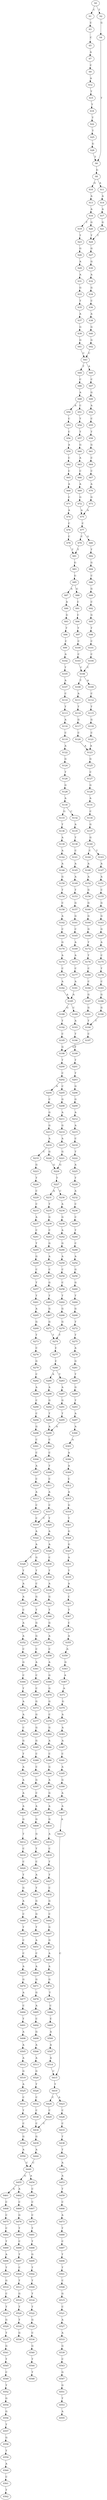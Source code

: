 strict digraph  {
	S0 -> S1 [ label = C ];
	S0 -> S2 [ label = T ];
	S1 -> S3 [ label = C ];
	S2 -> S4 [ label = G ];
	S3 -> S5 [ label = C ];
	S4 -> S6 [ label = T ];
	S5 -> S7 [ label = A ];
	S6 -> S8 [ label = G ];
	S7 -> S9 [ label = C ];
	S8 -> S10 [ label = G ];
	S8 -> S11 [ label = A ];
	S9 -> S12 [ label = A ];
	S10 -> S13 [ label = A ];
	S11 -> S14 [ label = A ];
	S12 -> S15 [ label = T ];
	S13 -> S16 [ label = A ];
	S14 -> S17 [ label = A ];
	S15 -> S18 [ label = T ];
	S16 -> S19 [ label = T ];
	S16 -> S20 [ label = G ];
	S17 -> S21 [ label = G ];
	S18 -> S22 [ label = T ];
	S19 -> S23 [ label = T ];
	S20 -> S24 [ label = T ];
	S21 -> S24 [ label = T ];
	S22 -> S25 [ label = T ];
	S23 -> S26 [ label = G ];
	S24 -> S27 [ label = G ];
	S25 -> S28 [ label = G ];
	S26 -> S29 [ label = A ];
	S27 -> S30 [ label = G ];
	S28 -> S6 [ label = T ];
	S29 -> S31 [ label = A ];
	S30 -> S32 [ label = A ];
	S31 -> S33 [ label = G ];
	S32 -> S34 [ label = G ];
	S33 -> S35 [ label = T ];
	S34 -> S36 [ label = C ];
	S35 -> S37 [ label = A ];
	S36 -> S38 [ label = A ];
	S37 -> S39 [ label = G ];
	S38 -> S40 [ label = G ];
	S39 -> S41 [ label = G ];
	S40 -> S42 [ label = G ];
	S41 -> S43 [ label = C ];
	S42 -> S43 [ label = C ];
	S43 -> S44 [ label = T ];
	S43 -> S45 [ label = A ];
	S44 -> S46 [ label = C ];
	S45 -> S47 [ label = C ];
	S46 -> S48 [ label = A ];
	S47 -> S49 [ label = G ];
	S48 -> S50 [ label = A ];
	S48 -> S51 [ label = C ];
	S49 -> S52 [ label = A ];
	S50 -> S53 [ label = C ];
	S51 -> S54 [ label = T ];
	S52 -> S55 [ label = C ];
	S53 -> S56 [ label = C ];
	S54 -> S57 [ label = T ];
	S55 -> S58 [ label = T ];
	S56 -> S59 [ label = A ];
	S57 -> S60 [ label = G ];
	S58 -> S61 [ label = G ];
	S59 -> S62 [ label = C ];
	S60 -> S63 [ label = A ];
	S61 -> S64 [ label = C ];
	S62 -> S65 [ label = C ];
	S63 -> S66 [ label = C ];
	S64 -> S67 [ label = C ];
	S65 -> S68 [ label = A ];
	S66 -> S69 [ label = A ];
	S67 -> S70 [ label = A ];
	S68 -> S71 [ label = C ];
	S69 -> S72 [ label = G ];
	S70 -> S73 [ label = G ];
	S71 -> S74 [ label = A ];
	S72 -> S75 [ label = A ];
	S73 -> S75 [ label = A ];
	S74 -> S76 [ label = C ];
	S75 -> S77 [ label = C ];
	S76 -> S78 [ label = C ];
	S77 -> S79 [ label = C ];
	S77 -> S80 [ label = G ];
	S78 -> S81 [ label = T ];
	S79 -> S81 [ label = T ];
	S80 -> S82 [ label = T ];
	S81 -> S83 [ label = G ];
	S82 -> S84 [ label = G ];
	S83 -> S85 [ label = G ];
	S84 -> S86 [ label = C ];
	S85 -> S87 [ label = A ];
	S85 -> S88 [ label = G ];
	S86 -> S89 [ label = G ];
	S87 -> S90 [ label = A ];
	S88 -> S91 [ label = C ];
	S89 -> S92 [ label = C ];
	S90 -> S93 [ label = G ];
	S91 -> S94 [ label = C ];
	S92 -> S95 [ label = G ];
	S93 -> S96 [ label = T ];
	S94 -> S97 [ label = T ];
	S95 -> S98 [ label = T ];
	S96 -> S99 [ label = C ];
	S97 -> S100 [ label = C ];
	S98 -> S101 [ label = C ];
	S99 -> S102 [ label = A ];
	S100 -> S103 [ label = C ];
	S101 -> S104 [ label = C ];
	S102 -> S105 [ label = T ];
	S103 -> S106 [ label = C ];
	S104 -> S106 [ label = C ];
	S105 -> S107 [ label = A ];
	S106 -> S108 [ label = T ];
	S106 -> S109 [ label = A ];
	S107 -> S110 [ label = C ];
	S108 -> S111 [ label = A ];
	S109 -> S112 [ label = C ];
	S110 -> S113 [ label = T ];
	S111 -> S114 [ label = T ];
	S112 -> S115 [ label = T ];
	S113 -> S116 [ label = A ];
	S114 -> S117 [ label = G ];
	S115 -> S118 [ label = G ];
	S116 -> S119 [ label = C ];
	S117 -> S120 [ label = C ];
	S118 -> S121 [ label = C ];
	S119 -> S122 [ label = A ];
	S120 -> S123 [ label = A ];
	S121 -> S123 [ label = A ];
	S122 -> S124 [ label = G ];
	S123 -> S125 [ label = G ];
	S124 -> S126 [ label = T ];
	S125 -> S127 [ label = C ];
	S126 -> S128 [ label = G ];
	S127 -> S129 [ label = G ];
	S128 -> S130 [ label = A ];
	S129 -> S131 [ label = A ];
	S130 -> S132 [ label = C ];
	S130 -> S133 [ label = G ];
	S131 -> S134 [ label = C ];
	S132 -> S135 [ label = A ];
	S133 -> S136 [ label = T ];
	S134 -> S137 [ label = G ];
	S135 -> S138 [ label = T ];
	S136 -> S139 [ label = A ];
	S137 -> S140 [ label = G ];
	S138 -> S141 [ label = C ];
	S139 -> S142 [ label = A ];
	S140 -> S143 [ label = T ];
	S140 -> S144 [ label = C ];
	S141 -> S145 [ label = A ];
	S142 -> S146 [ label = A ];
	S143 -> S147 [ label = A ];
	S144 -> S148 [ label = A ];
	S145 -> S149 [ label = A ];
	S146 -> S150 [ label = G ];
	S147 -> S151 [ label = A ];
	S148 -> S152 [ label = A ];
	S149 -> S153 [ label = T ];
	S150 -> S154 [ label = T ];
	S151 -> S155 [ label = C ];
	S152 -> S156 [ label = G ];
	S153 -> S157 [ label = G ];
	S154 -> S158 [ label = C ];
	S155 -> S159 [ label = G ];
	S156 -> S160 [ label = G ];
	S157 -> S161 [ label = G ];
	S158 -> S162 [ label = A ];
	S159 -> S163 [ label = G ];
	S160 -> S164 [ label = G ];
	S161 -> S165 [ label = C ];
	S162 -> S166 [ label = C ];
	S163 -> S167 [ label = G ];
	S164 -> S168 [ label = G ];
	S165 -> S169 [ label = A ];
	S166 -> S170 [ label = G ];
	S167 -> S171 [ label = A ];
	S168 -> S172 [ label = T ];
	S169 -> S173 [ label = A ];
	S170 -> S174 [ label = A ];
	S171 -> S175 [ label = C ];
	S172 -> S176 [ label = T ];
	S173 -> S177 [ label = C ];
	S174 -> S178 [ label = C ];
	S175 -> S179 [ label = T ];
	S176 -> S180 [ label = C ];
	S177 -> S181 [ label = A ];
	S178 -> S182 [ label = A ];
	S179 -> S183 [ label = C ];
	S180 -> S184 [ label = C ];
	S181 -> S185 [ label = A ];
	S182 -> S185 [ label = A ];
	S183 -> S186 [ label = G ];
	S184 -> S187 [ label = G ];
	S185 -> S188 [ label = G ];
	S185 -> S189 [ label = C ];
	S186 -> S190 [ label = G ];
	S187 -> S191 [ label = G ];
	S188 -> S192 [ label = T ];
	S189 -> S193 [ label = A ];
	S190 -> S194 [ label = T ];
	S191 -> S194 [ label = T ];
	S192 -> S195 [ label = C ];
	S193 -> S196 [ label = T ];
	S194 -> S197 [ label = C ];
	S195 -> S198 [ label = G ];
	S196 -> S199 [ label = T ];
	S197 -> S198 [ label = G ];
	S198 -> S200 [ label = T ];
	S199 -> S201 [ label = T ];
	S200 -> S202 [ label = C ];
	S201 -> S203 [ label = T ];
	S202 -> S204 [ label = A ];
	S202 -> S205 [ label = C ];
	S203 -> S206 [ label = G ];
	S204 -> S207 [ label = C ];
	S205 -> S208 [ label = G ];
	S206 -> S209 [ label = G ];
	S207 -> S210 [ label = G ];
	S208 -> S211 [ label = A ];
	S209 -> S212 [ label = A ];
	S210 -> S213 [ label = G ];
	S211 -> S214 [ label = G ];
	S212 -> S215 [ label = A ];
	S213 -> S216 [ label = A ];
	S214 -> S217 [ label = A ];
	S215 -> S218 [ label = C ];
	S216 -> S219 [ label = C ];
	S216 -> S220 [ label = G ];
	S217 -> S221 [ label = G ];
	S218 -> S222 [ label = T ];
	S219 -> S223 [ label = G ];
	S220 -> S224 [ label = G ];
	S221 -> S224 [ label = G ];
	S222 -> S225 [ label = A ];
	S223 -> S226 [ label = T ];
	S224 -> S227 [ label = T ];
	S225 -> S228 [ label = T ];
	S226 -> S229 [ label = C ];
	S227 -> S230 [ label = C ];
	S227 -> S231 [ label = A ];
	S228 -> S232 [ label = A ];
	S229 -> S233 [ label = C ];
	S230 -> S234 [ label = A ];
	S231 -> S235 [ label = T ];
	S232 -> S236 [ label = C ];
	S233 -> S237 [ label = A ];
	S234 -> S238 [ label = G ];
	S235 -> S239 [ label = G ];
	S236 -> S240 [ label = C ];
	S237 -> S241 [ label = C ];
	S238 -> S242 [ label = A ];
	S239 -> S243 [ label = C ];
	S240 -> S244 [ label = T ];
	S241 -> S245 [ label = T ];
	S242 -> S246 [ label = G ];
	S243 -> S247 [ label = G ];
	S244 -> S248 [ label = C ];
	S245 -> S249 [ label = G ];
	S246 -> S250 [ label = A ];
	S247 -> S251 [ label = A ];
	S248 -> S252 [ label = A ];
	S249 -> S253 [ label = C ];
	S250 -> S254 [ label = C ];
	S251 -> S255 [ label = C ];
	S252 -> S256 [ label = G ];
	S253 -> S257 [ label = T ];
	S254 -> S258 [ label = C ];
	S255 -> S259 [ label = G ];
	S256 -> S260 [ label = G ];
	S257 -> S261 [ label = T ];
	S258 -> S262 [ label = T ];
	S259 -> S263 [ label = T ];
	S260 -> S264 [ label = T ];
	S261 -> S265 [ label = A ];
	S262 -> S266 [ label = G ];
	S263 -> S267 [ label = G ];
	S264 -> S268 [ label = G ];
	S265 -> S269 [ label = G ];
	S266 -> S270 [ label = G ];
	S267 -> S271 [ label = G ];
	S268 -> S272 [ label = T ];
	S269 -> S273 [ label = T ];
	S270 -> S274 [ label = T ];
	S271 -> S274 [ label = T ];
	S272 -> S275 [ label = T ];
	S273 -> S276 [ label = C ];
	S274 -> S277 [ label = C ];
	S275 -> S278 [ label = A ];
	S276 -> S279 [ label = G ];
	S277 -> S280 [ label = C ];
	S278 -> S281 [ label = G ];
	S279 -> S282 [ label = C ];
	S280 -> S283 [ label = T ];
	S280 -> S284 [ label = A ];
	S281 -> S285 [ label = T ];
	S282 -> S286 [ label = A ];
	S283 -> S287 [ label = A ];
	S284 -> S288 [ label = A ];
	S285 -> S289 [ label = G ];
	S286 -> S290 [ label = C ];
	S287 -> S291 [ label = G ];
	S288 -> S292 [ label = G ];
	S289 -> S293 [ label = T ];
	S290 -> S294 [ label = C ];
	S291 -> S295 [ label = T ];
	S292 -> S296 [ label = T ];
	S293 -> S297 [ label = A ];
	S294 -> S298 [ label = G ];
	S295 -> S299 [ label = A ];
	S296 -> S299 [ label = A ];
	S297 -> S300 [ label = A ];
	S298 -> S301 [ label = C ];
	S299 -> S302 [ label = C ];
	S300 -> S303 [ label = A ];
	S301 -> S304 [ label = C ];
	S302 -> S305 [ label = C ];
	S303 -> S306 [ label = A ];
	S304 -> S307 [ label = A ];
	S305 -> S308 [ label = T ];
	S306 -> S309 [ label = A ];
	S307 -> S310 [ label = C ];
	S308 -> S311 [ label = C ];
	S309 -> S312 [ label = C ];
	S310 -> S313 [ label = A ];
	S311 -> S314 [ label = A ];
	S312 -> S315 [ label = A ];
	S313 -> S316 [ label = C ];
	S314 -> S317 [ label = C ];
	S315 -> S318 [ label = G ];
	S316 -> S319 [ label = C ];
	S317 -> S320 [ label = T ];
	S317 -> S319 [ label = C ];
	S318 -> S321 [ label = T ];
	S319 -> S322 [ label = A ];
	S320 -> S323 [ label = A ];
	S321 -> S324 [ label = G ];
	S322 -> S325 [ label = A ];
	S323 -> S326 [ label = A ];
	S324 -> S327 [ label = G ];
	S325 -> S328 [ label = T ];
	S325 -> S329 [ label = G ];
	S326 -> S330 [ label = C ];
	S327 -> S331 [ label = A ];
	S328 -> S332 [ label = T ];
	S329 -> S333 [ label = T ];
	S330 -> S334 [ label = T ];
	S331 -> S335 [ label = T ];
	S332 -> S336 [ label = A ];
	S333 -> S337 [ label = C ];
	S334 -> S338 [ label = A ];
	S335 -> S339 [ label = A ];
	S336 -> S340 [ label = A ];
	S337 -> S341 [ label = G ];
	S338 -> S342 [ label = G ];
	S339 -> S343 [ label = C ];
	S340 -> S344 [ label = C ];
	S341 -> S345 [ label = T ];
	S342 -> S346 [ label = T ];
	S343 -> S347 [ label = T ];
	S344 -> S348 [ label = A ];
	S345 -> S349 [ label = G ];
	S346 -> S350 [ label = G ];
	S347 -> S351 [ label = C ];
	S348 -> S352 [ label = A ];
	S349 -> S353 [ label = G ];
	S350 -> S354 [ label = A ];
	S351 -> S355 [ label = A ];
	S352 -> S356 [ label = C ];
	S353 -> S357 [ label = C ];
	S354 -> S358 [ label = C ];
	S355 -> S359 [ label = A ];
	S356 -> S360 [ label = G ];
	S357 -> S361 [ label = A ];
	S358 -> S362 [ label = A ];
	S359 -> S363 [ label = G ];
	S360 -> S364 [ label = C ];
	S361 -> S365 [ label = C ];
	S362 -> S366 [ label = G ];
	S363 -> S367 [ label = A ];
	S364 -> S368 [ label = T ];
	S365 -> S369 [ label = C ];
	S366 -> S370 [ label = G ];
	S367 -> S371 [ label = A ];
	S368 -> S372 [ label = A ];
	S369 -> S373 [ label = G ];
	S370 -> S374 [ label = G ];
	S371 -> S375 [ label = G ];
	S372 -> S376 [ label = A ];
	S373 -> S377 [ label = G ];
	S374 -> S378 [ label = C ];
	S375 -> S379 [ label = A ];
	S376 -> S380 [ label = C ];
	S377 -> S381 [ label = G ];
	S378 -> S382 [ label = G ];
	S379 -> S383 [ label = A ];
	S380 -> S384 [ label = G ];
	S381 -> S385 [ label = G ];
	S382 -> S386 [ label = A ];
	S383 -> S387 [ label = A ];
	S384 -> S388 [ label = T ];
	S385 -> S389 [ label = C ];
	S386 -> S390 [ label = C ];
	S387 -> S391 [ label = C ];
	S388 -> S392 [ label = A ];
	S389 -> S393 [ label = C ];
	S390 -> S394 [ label = G ];
	S391 -> S395 [ label = A ];
	S392 -> S396 [ label = A ];
	S393 -> S397 [ label = G ];
	S394 -> S398 [ label = A ];
	S395 -> S399 [ label = G ];
	S396 -> S400 [ label = A ];
	S397 -> S401 [ label = C ];
	S398 -> S402 [ label = G ];
	S399 -> S403 [ label = A ];
	S400 -> S404 [ label = A ];
	S401 -> S405 [ label = A ];
	S402 -> S406 [ label = A ];
	S403 -> S407 [ label = A ];
	S404 -> S408 [ label = G ];
	S405 -> S409 [ label = G ];
	S406 -> S410 [ label = G ];
	S407 -> S411 [ label = A ];
	S408 -> S412 [ label = T ];
	S409 -> S413 [ label = G ];
	S410 -> S414 [ label = A ];
	S411 -> S415 [ label = C ];
	S412 -> S416 [ label = C ];
	S413 -> S417 [ label = T ];
	S414 -> S418 [ label = C ];
	S415 -> S419 [ label = T ];
	S416 -> S420 [ label = C ];
	S417 -> S421 [ label = C ];
	S418 -> S422 [ label = T ];
	S419 -> S423 [ label = A ];
	S419 -> S424 [ label = C ];
	S420 -> S425 [ label = T ];
	S421 -> S426 [ label = A ];
	S422 -> S427 [ label = T ];
	S423 -> S428 [ label = C ];
	S424 -> S429 [ label = C ];
	S425 -> S430 [ label = G ];
	S426 -> S431 [ label = T ];
	S427 -> S432 [ label = C ];
	S428 -> S433 [ label = C ];
	S429 -> S434 [ label = C ];
	S430 -> S435 [ label = A ];
	S431 -> S436 [ label = G ];
	S432 -> S437 [ label = G ];
	S433 -> S438 [ label = T ];
	S434 -> S439 [ label = G ];
	S435 -> S440 [ label = C ];
	S436 -> S441 [ label = G ];
	S437 -> S442 [ label = C ];
	S438 -> S443 [ label = T ];
	S439 -> S444 [ label = A ];
	S440 -> S445 [ label = T ];
	S441 -> S446 [ label = T ];
	S442 -> S447 [ label = G ];
	S443 -> S448 [ label = A ];
	S444 -> S449 [ label = C ];
	S445 -> S450 [ label = C ];
	S446 -> S451 [ label = A ];
	S447 -> S452 [ label = G ];
	S448 -> S453 [ label = A ];
	S449 -> S454 [ label = A ];
	S449 -> S455 [ label = G ];
	S450 -> S456 [ label = C ];
	S451 -> S457 [ label = C ];
	S452 -> S458 [ label = A ];
	S453 -> S459 [ label = T ];
	S454 -> S460 [ label = C ];
	S455 -> S461 [ label = A ];
	S455 -> S462 [ label = A ];
	S456 -> S463 [ label = A ];
	S457 -> S464 [ label = A ];
	S458 -> S465 [ label = A ];
	S459 -> S466 [ label = C ];
	S460 -> S467 [ label = C ];
	S461 -> S468 [ label = C ];
	S462 -> S469 [ label = C ];
	S463 -> S470 [ label = G ];
	S464 -> S471 [ label = G ];
	S465 -> S472 [ label = G ];
	S466 -> S473 [ label = A ];
	S467 -> S474 [ label = C ];
	S468 -> S475 [ label = C ];
	S469 -> S476 [ label = G ];
	S470 -> S477 [ label = A ];
	S471 -> S478 [ label = G ];
	S472 -> S479 [ label = T ];
	S473 -> S480 [ label = T ];
	S474 -> S481 [ label = T ];
	S475 -> S482 [ label = C ];
	S476 -> S483 [ label = T ];
	S477 -> S484 [ label = C ];
	S478 -> S485 [ label = A ];
	S479 -> S486 [ label = C ];
	S480 -> S487 [ label = C ];
	S481 -> S488 [ label = T ];
	S482 -> S489 [ label = T ];
	S483 -> S490 [ label = C ];
	S484 -> S491 [ label = T ];
	S485 -> S492 [ label = C ];
	S486 -> S493 [ label = C ];
	S487 -> S494 [ label = T ];
	S488 -> S495 [ label = G ];
	S489 -> S496 [ label = A ];
	S490 -> S497 [ label = T ];
	S491 -> S498 [ label = A ];
	S492 -> S499 [ label = G ];
	S493 -> S500 [ label = A ];
	S494 -> S501 [ label = T ];
	S495 -> S502 [ label = T ];
	S496 -> S503 [ label = T ];
	S497 -> S504 [ label = C ];
	S498 -> S505 [ label = A ];
	S499 -> S506 [ label = A ];
	S500 -> S507 [ label = A ];
	S501 -> S508 [ label = C ];
	S502 -> S509 [ label = T ];
	S503 -> S510 [ label = G ];
	S504 -> S511 [ label = T ];
	S505 -> S512 [ label = A ];
	S506 -> S513 [ label = A ];
	S507 -> S514 [ label = A ];
	S508 -> S515 [ label = G ];
	S509 -> S516 [ label = T ];
	S510 -> S517 [ label = C ];
	S511 -> S518 [ label = G ];
	S512 -> S519 [ label = G ];
	S513 -> S520 [ label = G ];
	S514 -> S415 [ label = C ];
	S515 -> S521 [ label = C ];
	S516 -> S522 [ label = T ];
	S517 -> S523 [ label = T ];
	S518 -> S524 [ label = T ];
	S519 -> S525 [ label = A ];
	S520 -> S526 [ label = T ];
	S521 -> S527 [ label = A ];
	S522 -> S528 [ label = G ];
	S523 -> S529 [ label = G ];
	S524 -> S530 [ label = T ];
	S525 -> S531 [ label = C ];
	S526 -> S532 [ label = C ];
	S527 -> S533 [ label = A ];
	S528 -> S534 [ label = C ];
	S529 -> S535 [ label = T ];
	S530 -> S536 [ label = G ];
	S531 -> S537 [ label = T ];
	S532 -> S538 [ label = C ];
	S533 -> S539 [ label = G ];
	S534 -> S540 [ label = G ];
	S535 -> S541 [ label = G ];
	S537 -> S542 [ label = C ];
	S538 -> S434 [ label = C ];
	S539 -> S543 [ label = C ];
	S540 -> S544 [ label = T ];
	S541 -> S545 [ label = T ];
	S542 -> S546 [ label = G ];
	S543 -> S547 [ label = G ];
	S544 -> S548 [ label = T ];
	S545 -> S549 [ label = C ];
	S546 -> S550 [ label = A ];
	S547 -> S551 [ label = G ];
	S549 -> S552 [ label = T ];
	S550 -> S449 [ label = C ];
	S551 -> S553 [ label = T ];
	S552 -> S554 [ label = G ];
	S553 -> S555 [ label = A ];
	S554 -> S556 [ label = G ];
	S556 -> S557 [ label = T ];
	S557 -> S558 [ label = G ];
	S558 -> S559 [ label = T ];
	S559 -> S560 [ label = A ];
	S560 -> S561 [ label = C ];
	S561 -> S562 [ label = T ];
}
